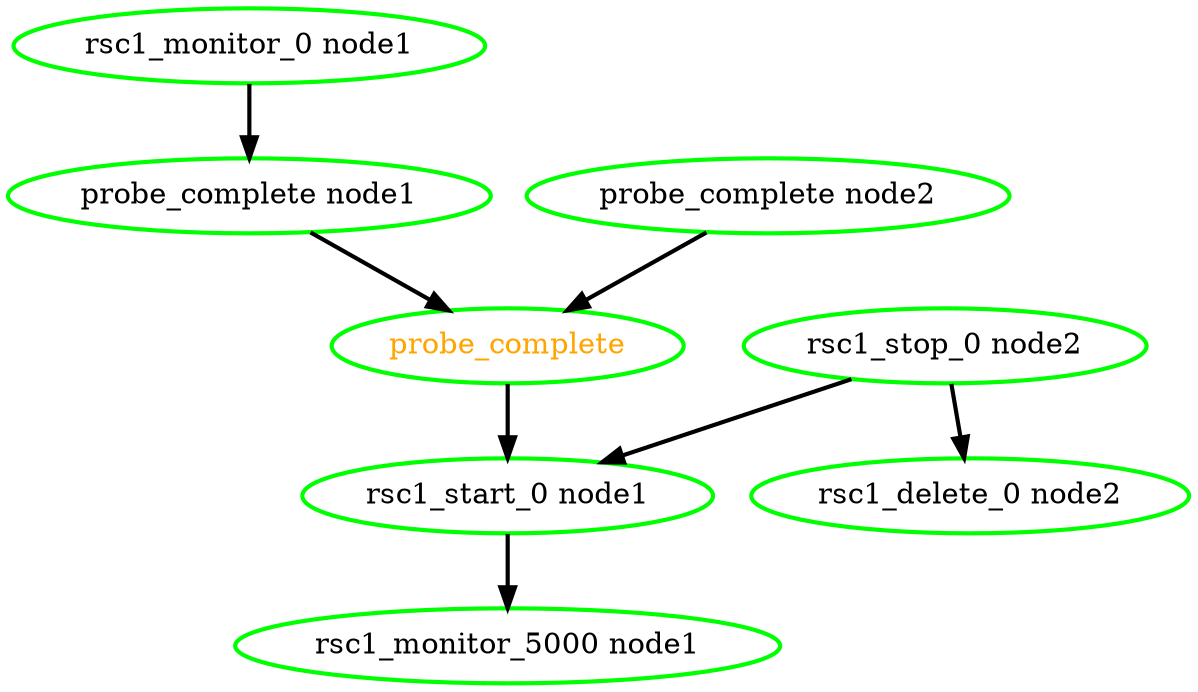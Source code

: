digraph "g" {
	size = "30,30"
"probe_complete" [ style=bold color="green" fontcolor="orange" ]
"probe_complete node1" [ style=bold color="green" fontcolor="black" ]
"rsc1_monitor_0 node1" [ style=bold color="green" fontcolor="black" ]
"probe_complete node2" [ style=bold color="green" fontcolor="black" ]
"rsc1_stop_0 node2" [ style=bold color="green" fontcolor="black" ]
"rsc1_start_0 node1" [ style=bold color="green" fontcolor="black" ]
"rsc1_delete_0 node2" [ style=bold color="green" fontcolor="black" ]
"rsc1_monitor_5000 node1" [ style=bold color="green" fontcolor="black" ]
"probe_complete node1" -> "probe_complete" [ style = bold]
"probe_complete node2" -> "probe_complete" [ style = bold]
"rsc1_monitor_0 node1" -> "probe_complete node1" [ style = bold]
"probe_complete" -> "rsc1_start_0 node1" [ style = bold]
"rsc1_stop_0 node2" -> "rsc1_start_0 node1" [ style = bold]
"rsc1_stop_0 node2" -> "rsc1_delete_0 node2" [ style = bold]
"rsc1_start_0 node1" -> "rsc1_monitor_5000 node1" [ style = bold]
}
